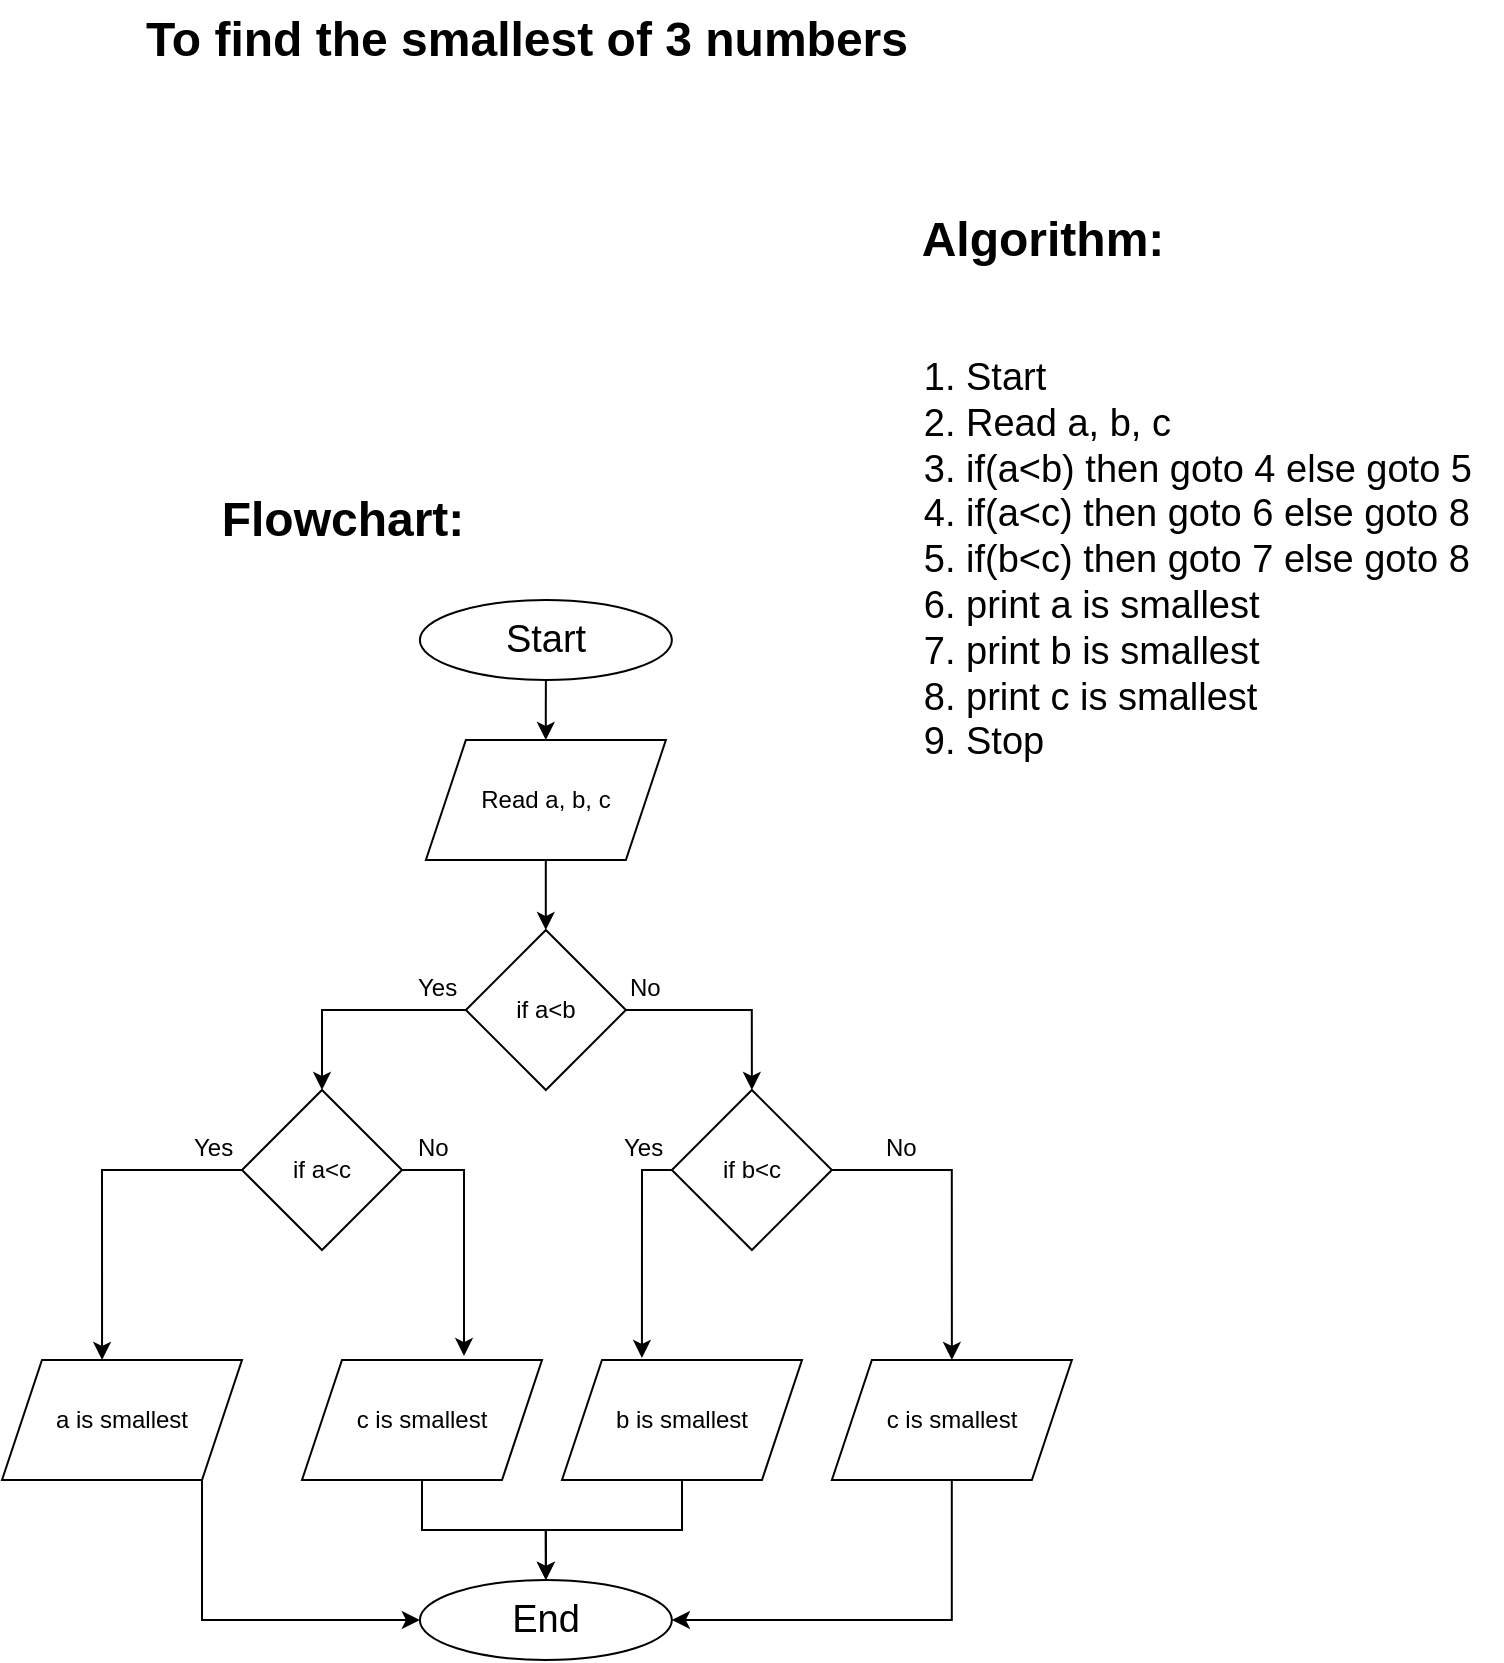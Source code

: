 <mxfile version="20.2.3" type="device"><diagram id="C5RBs43oDa-KdzZeNtuy" name="Page-1"><mxGraphModel dx="1422" dy="857" grid="1" gridSize="10" guides="1" tooltips="1" connect="1" arrows="1" fold="1" page="1" pageScale="1" pageWidth="827" pageHeight="1169" background="#FFFFFF" math="0" shadow="0"><root><mxCell id="WIyWlLk6GJQsqaUBKTNV-0"/><mxCell id="WIyWlLk6GJQsqaUBKTNV-1" parent="WIyWlLk6GJQsqaUBKTNV-0"/><mxCell id="zxyZqrcW9-zFBHcIXJg--54" value="" style="edgeStyle=orthogonalEdgeStyle;rounded=0;orthogonalLoop=1;jettySize=auto;html=1;" parent="WIyWlLk6GJQsqaUBKTNV-1" source="X0aBdcByCuxlTt1kCmt3-0" target="zxyZqrcW9-zFBHcIXJg--33" edge="1"><mxGeometry relative="1" as="geometry"/></mxCell><mxCell id="X0aBdcByCuxlTt1kCmt3-0" value="&lt;font style=&quot;font-size: 19px;&quot;&gt;Start&lt;/font&gt;" style="ellipse;whiteSpace=wrap;html=1;" parent="WIyWlLk6GJQsqaUBKTNV-1" vertex="1"><mxGeometry x="218.94" y="360" width="126" height="40" as="geometry"/></mxCell><mxCell id="X0aBdcByCuxlTt1kCmt3-19" value="Algorithm:" style="text;strokeColor=none;fillColor=none;html=1;fontSize=24;fontStyle=1;verticalAlign=middle;align=center;" parent="WIyWlLk6GJQsqaUBKTNV-1" vertex="1"><mxGeometry x="480" y="160" width="100" height="40" as="geometry"/></mxCell><mxCell id="X0aBdcByCuxlTt1kCmt3-20" value="Flowchart:" style="text;strokeColor=none;fillColor=none;html=1;fontSize=24;fontStyle=1;verticalAlign=middle;align=center;" parent="WIyWlLk6GJQsqaUBKTNV-1" vertex="1"><mxGeometry x="130" y="300" width="100" height="40" as="geometry"/></mxCell><mxCell id="X0aBdcByCuxlTt1kCmt3-21" value="To find the smallest of 3 numbers" style="text;strokeColor=none;fillColor=none;html=1;fontSize=24;fontStyle=1;verticalAlign=middle;align=center;" parent="WIyWlLk6GJQsqaUBKTNV-1" vertex="1"><mxGeometry x="221.94" y="60" width="100" height="40" as="geometry"/></mxCell><mxCell id="X0aBdcByCuxlTt1kCmt3-26" value="&lt;ol&gt;&lt;li&gt;Start&lt;/li&gt;&lt;li&gt;Read a, b, c&lt;/li&gt;&lt;li&gt;if(a&amp;lt;b) then goto 4 else goto 5&lt;/li&gt;&lt;li&gt;if(a&amp;lt;c) then goto 6 else goto 8&lt;/li&gt;&lt;li&gt;if(b&amp;lt;c) then goto 7 else goto 8&lt;/li&gt;&lt;li&gt;print a is smallest&lt;/li&gt;&lt;li&gt;print b is smallest&lt;/li&gt;&lt;li&gt;print c is smallest&lt;/li&gt;&lt;li&gt;Stop&lt;/li&gt;&lt;/ol&gt;" style="text;strokeColor=none;fillColor=none;html=1;whiteSpace=wrap;verticalAlign=middle;overflow=hidden;fontSize=19;" parent="WIyWlLk6GJQsqaUBKTNV-1" vertex="1"><mxGeometry x="450" y="200" width="310" height="280" as="geometry"/></mxCell><mxCell id="nUPXzKol__QYptCHy4bD-1" value="" style="edgeStyle=orthogonalEdgeStyle;rounded=0;orthogonalLoop=1;jettySize=auto;html=1;" edge="1" parent="WIyWlLk6GJQsqaUBKTNV-1" source="zxyZqrcW9-zFBHcIXJg--33" target="nUPXzKol__QYptCHy4bD-0"><mxGeometry relative="1" as="geometry"/></mxCell><mxCell id="zxyZqrcW9-zFBHcIXJg--33" value="Read a, b, c" style="shape=parallelogram;perimeter=parallelogramPerimeter;whiteSpace=wrap;html=1;fixedSize=1;" parent="WIyWlLk6GJQsqaUBKTNV-1" vertex="1"><mxGeometry x="221.94" y="430" width="120" height="60" as="geometry"/></mxCell><mxCell id="nUPXzKol__QYptCHy4bD-30" style="edgeStyle=orthogonalEdgeStyle;rounded=0;orthogonalLoop=1;jettySize=auto;html=1;entryX=0.5;entryY=0;entryDx=0;entryDy=0;" edge="1" parent="WIyWlLk6GJQsqaUBKTNV-1" source="nUPXzKol__QYptCHy4bD-0" target="nUPXzKol__QYptCHy4bD-24"><mxGeometry relative="1" as="geometry"/></mxCell><mxCell id="nUPXzKol__QYptCHy4bD-31" style="edgeStyle=orthogonalEdgeStyle;rounded=0;orthogonalLoop=1;jettySize=auto;html=1;entryX=0.5;entryY=0;entryDx=0;entryDy=0;" edge="1" parent="WIyWlLk6GJQsqaUBKTNV-1" source="nUPXzKol__QYptCHy4bD-0" target="nUPXzKol__QYptCHy4bD-25"><mxGeometry relative="1" as="geometry"/></mxCell><mxCell id="nUPXzKol__QYptCHy4bD-0" value="if a&amp;lt;b" style="rhombus;whiteSpace=wrap;html=1;" vertex="1" parent="WIyWlLk6GJQsqaUBKTNV-1"><mxGeometry x="241.94" y="525" width="80" height="80" as="geometry"/></mxCell><mxCell id="nUPXzKol__QYptCHy4bD-9" value="Yes" style="text;whiteSpace=wrap;html=1;" vertex="1" parent="WIyWlLk6GJQsqaUBKTNV-1"><mxGeometry x="215.94" y="540" width="26" height="20" as="geometry"/></mxCell><mxCell id="nUPXzKol__QYptCHy4bD-11" value="No" style="text;whiteSpace=wrap;html=1;" vertex="1" parent="WIyWlLk6GJQsqaUBKTNV-1"><mxGeometry x="450" y="620" width="26" height="20" as="geometry"/></mxCell><mxCell id="nUPXzKol__QYptCHy4bD-32" style="edgeStyle=orthogonalEdgeStyle;rounded=0;orthogonalLoop=1;jettySize=auto;html=1;entryX=0.417;entryY=0;entryDx=0;entryDy=0;entryPerimeter=0;" edge="1" parent="WIyWlLk6GJQsqaUBKTNV-1" source="nUPXzKol__QYptCHy4bD-24" target="nUPXzKol__QYptCHy4bD-26"><mxGeometry relative="1" as="geometry"><Array as="points"><mxPoint x="60" y="645"/></Array></mxGeometry></mxCell><mxCell id="nUPXzKol__QYptCHy4bD-47" style="edgeStyle=orthogonalEdgeStyle;rounded=0;orthogonalLoop=1;jettySize=auto;html=1;entryX=0.675;entryY=-0.033;entryDx=0;entryDy=0;entryPerimeter=0;" edge="1" parent="WIyWlLk6GJQsqaUBKTNV-1" source="nUPXzKol__QYptCHy4bD-24" target="nUPXzKol__QYptCHy4bD-27"><mxGeometry relative="1" as="geometry"><Array as="points"><mxPoint x="241" y="645"/></Array></mxGeometry></mxCell><mxCell id="nUPXzKol__QYptCHy4bD-24" value="if a&amp;lt;c" style="rhombus;whiteSpace=wrap;html=1;" vertex="1" parent="WIyWlLk6GJQsqaUBKTNV-1"><mxGeometry x="130" y="605" width="80" height="80" as="geometry"/></mxCell><mxCell id="nUPXzKol__QYptCHy4bD-33" style="edgeStyle=orthogonalEdgeStyle;rounded=0;orthogonalLoop=1;jettySize=auto;html=1;entryX=0.5;entryY=0;entryDx=0;entryDy=0;" edge="1" parent="WIyWlLk6GJQsqaUBKTNV-1" source="nUPXzKol__QYptCHy4bD-25" target="nUPXzKol__QYptCHy4bD-28"><mxGeometry relative="1" as="geometry"><Array as="points"><mxPoint x="485" y="645"/></Array></mxGeometry></mxCell><mxCell id="nUPXzKol__QYptCHy4bD-49" style="edgeStyle=orthogonalEdgeStyle;rounded=0;orthogonalLoop=1;jettySize=auto;html=1;entryX=0.333;entryY=-0.017;entryDx=0;entryDy=0;entryPerimeter=0;" edge="1" parent="WIyWlLk6GJQsqaUBKTNV-1" source="nUPXzKol__QYptCHy4bD-25" target="nUPXzKol__QYptCHy4bD-46"><mxGeometry relative="1" as="geometry"><Array as="points"><mxPoint x="330" y="645"/></Array></mxGeometry></mxCell><mxCell id="nUPXzKol__QYptCHy4bD-25" value="if b&amp;lt;c" style="rhombus;whiteSpace=wrap;html=1;" vertex="1" parent="WIyWlLk6GJQsqaUBKTNV-1"><mxGeometry x="344.94" y="605" width="80" height="80" as="geometry"/></mxCell><mxCell id="nUPXzKol__QYptCHy4bD-37" style="edgeStyle=orthogonalEdgeStyle;rounded=0;orthogonalLoop=1;jettySize=auto;html=1;entryX=0;entryY=0.5;entryDx=0;entryDy=0;" edge="1" parent="WIyWlLk6GJQsqaUBKTNV-1" source="nUPXzKol__QYptCHy4bD-26" target="nUPXzKol__QYptCHy4bD-29"><mxGeometry relative="1" as="geometry"><Array as="points"><mxPoint x="110" y="870"/></Array></mxGeometry></mxCell><mxCell id="nUPXzKol__QYptCHy4bD-26" value="a is smallest" style="shape=parallelogram;perimeter=parallelogramPerimeter;whiteSpace=wrap;html=1;fixedSize=1;" vertex="1" parent="WIyWlLk6GJQsqaUBKTNV-1"><mxGeometry x="10" y="740" width="120" height="60" as="geometry"/></mxCell><mxCell id="nUPXzKol__QYptCHy4bD-39" style="edgeStyle=orthogonalEdgeStyle;rounded=0;orthogonalLoop=1;jettySize=auto;html=1;entryX=0.5;entryY=0;entryDx=0;entryDy=0;" edge="1" parent="WIyWlLk6GJQsqaUBKTNV-1" source="nUPXzKol__QYptCHy4bD-27" target="nUPXzKol__QYptCHy4bD-29"><mxGeometry relative="1" as="geometry"/></mxCell><mxCell id="nUPXzKol__QYptCHy4bD-27" value="c is smallest" style="shape=parallelogram;perimeter=parallelogramPerimeter;whiteSpace=wrap;html=1;fixedSize=1;" vertex="1" parent="WIyWlLk6GJQsqaUBKTNV-1"><mxGeometry x="160" y="740" width="120" height="60" as="geometry"/></mxCell><mxCell id="nUPXzKol__QYptCHy4bD-38" style="edgeStyle=orthogonalEdgeStyle;rounded=0;orthogonalLoop=1;jettySize=auto;html=1;entryX=1;entryY=0.5;entryDx=0;entryDy=0;" edge="1" parent="WIyWlLk6GJQsqaUBKTNV-1" source="nUPXzKol__QYptCHy4bD-28" target="nUPXzKol__QYptCHy4bD-29"><mxGeometry relative="1" as="geometry"><Array as="points"><mxPoint x="485" y="870"/></Array></mxGeometry></mxCell><mxCell id="nUPXzKol__QYptCHy4bD-28" value="c is smallest" style="shape=parallelogram;perimeter=parallelogramPerimeter;whiteSpace=wrap;html=1;fixedSize=1;" vertex="1" parent="WIyWlLk6GJQsqaUBKTNV-1"><mxGeometry x="424.94" y="740" width="120" height="60" as="geometry"/></mxCell><mxCell id="nUPXzKol__QYptCHy4bD-29" value="&lt;span style=&quot;font-size: 19px;&quot;&gt;End&lt;/span&gt;" style="ellipse;whiteSpace=wrap;html=1;" vertex="1" parent="WIyWlLk6GJQsqaUBKTNV-1"><mxGeometry x="218.94" y="850" width="126" height="40" as="geometry"/></mxCell><mxCell id="nUPXzKol__QYptCHy4bD-40" value="Yes" style="text;whiteSpace=wrap;html=1;" vertex="1" parent="WIyWlLk6GJQsqaUBKTNV-1"><mxGeometry x="318.94" y="620" width="26" height="20" as="geometry"/></mxCell><mxCell id="nUPXzKol__QYptCHy4bD-41" value="Yes" style="text;whiteSpace=wrap;html=1;" vertex="1" parent="WIyWlLk6GJQsqaUBKTNV-1"><mxGeometry x="104" y="620" width="26" height="20" as="geometry"/></mxCell><mxCell id="nUPXzKol__QYptCHy4bD-43" value="No" style="text;whiteSpace=wrap;html=1;" vertex="1" parent="WIyWlLk6GJQsqaUBKTNV-1"><mxGeometry x="215.94" y="620" width="26" height="20" as="geometry"/></mxCell><mxCell id="nUPXzKol__QYptCHy4bD-44" value="No" style="text;whiteSpace=wrap;html=1;" vertex="1" parent="WIyWlLk6GJQsqaUBKTNV-1"><mxGeometry x="321.94" y="540" width="26" height="20" as="geometry"/></mxCell><mxCell id="nUPXzKol__QYptCHy4bD-51" style="edgeStyle=orthogonalEdgeStyle;rounded=0;orthogonalLoop=1;jettySize=auto;html=1;entryX=0.5;entryY=0;entryDx=0;entryDy=0;" edge="1" parent="WIyWlLk6GJQsqaUBKTNV-1" source="nUPXzKol__QYptCHy4bD-46" target="nUPXzKol__QYptCHy4bD-29"><mxGeometry relative="1" as="geometry"/></mxCell><mxCell id="nUPXzKol__QYptCHy4bD-46" value="b is smallest" style="shape=parallelogram;perimeter=parallelogramPerimeter;whiteSpace=wrap;html=1;fixedSize=1;" vertex="1" parent="WIyWlLk6GJQsqaUBKTNV-1"><mxGeometry x="290" y="740" width="120" height="60" as="geometry"/></mxCell></root></mxGraphModel></diagram></mxfile>